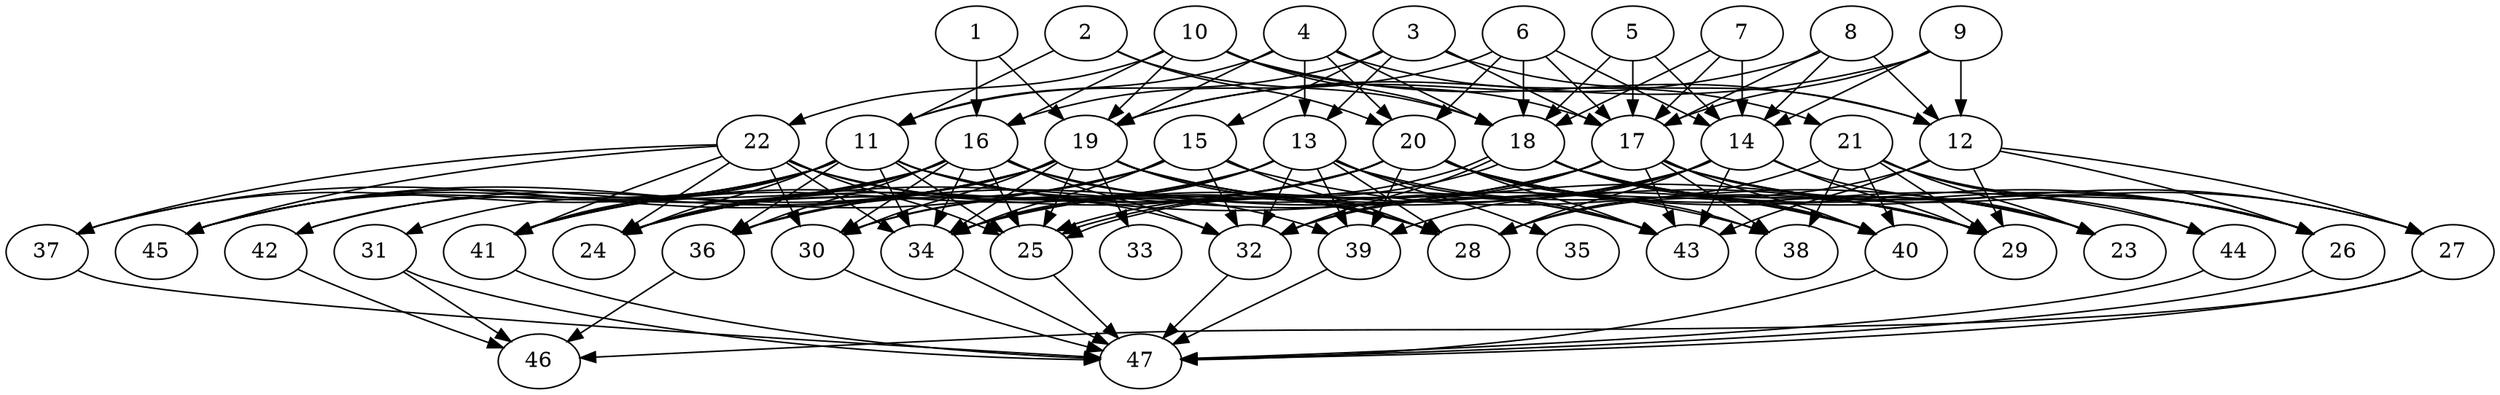 // DAG (tier=3-complex, mode=compute, n=47, ccr=0.464, fat=0.738, density=0.671, regular=0.356, jump=0.280, mindata=1048576, maxdata=16777216)
// DAG automatically generated by daggen at Sun Aug 24 16:33:34 2025
// /home/ermia/Project/Environments/daggen/bin/daggen --dot --ccr 0.464 --fat 0.738 --regular 0.356 --density 0.671 --jump 0.280 --mindata 1048576 --maxdata 16777216 -n 47 
digraph G {
  1 [size="1906919234437382144", alpha="0.17", expect_size="953459617218691072"]
  1 -> 16 [size ="12302069792768"]
  1 -> 19 [size ="12302069792768"]
  2 [size="31558241502789480", alpha="0.10", expect_size="15779120751394740"]
  2 -> 11 [size ="667750678659072"]
  2 -> 18 [size ="667750678659072"]
  2 -> 20 [size ="667750678659072"]
  3 [size="11913933752045392", alpha="0.02", expect_size="5956966876022696"]
  3 -> 11 [size ="1224727448256512"]
  3 -> 12 [size ="1224727448256512"]
  3 -> 13 [size ="1224727448256512"]
  3 -> 15 [size ="1224727448256512"]
  3 -> 17 [size ="1224727448256512"]
  4 [size="31495099016697348096", alpha="0.01", expect_size="15747549508348674048"]
  4 -> 11 [size ="79784520450048"]
  4 -> 13 [size ="79784520450048"]
  4 -> 18 [size ="79784520450048"]
  4 -> 19 [size ="79784520450048"]
  4 -> 20 [size ="79784520450048"]
  4 -> 21 [size ="79784520450048"]
  5 [size="61268973575201608", alpha="0.01", expect_size="30634486787600804"]
  5 -> 14 [size ="1365384900902912"]
  5 -> 17 [size ="1365384900902912"]
  5 -> 18 [size ="1365384900902912"]
  6 [size="6033422434491344", alpha="0.14", expect_size="3016711217245672"]
  6 -> 14 [size ="666254654308352"]
  6 -> 16 [size ="666254654308352"]
  6 -> 17 [size ="666254654308352"]
  6 -> 18 [size ="666254654308352"]
  6 -> 20 [size ="666254654308352"]
  7 [size="1545062935343987", alpha="0.05", expect_size="772531467671993"]
  7 -> 14 [size ="27451560296448"]
  7 -> 17 [size ="27451560296448"]
  7 -> 18 [size ="27451560296448"]
  8 [size="52945932276320960512", alpha="0.04", expect_size="26472966138160480256"]
  8 -> 12 [size ="112800680640512"]
  8 -> 14 [size ="112800680640512"]
  8 -> 17 [size ="112800680640512"]
  8 -> 19 [size ="112800680640512"]
  9 [size="2032779325789733376", alpha="0.02", expect_size="1016389662894866688"]
  9 -> 12 [size ="900172137627648"]
  9 -> 14 [size ="900172137627648"]
  9 -> 17 [size ="900172137627648"]
  9 -> 19 [size ="900172137627648"]
  10 [size="21817994721122480", alpha="0.03", expect_size="10908997360561240"]
  10 -> 12 [size ="472866369830912"]
  10 -> 16 [size ="472866369830912"]
  10 -> 17 [size ="472866369830912"]
  10 -> 18 [size ="472866369830912"]
  10 -> 19 [size ="472866369830912"]
  10 -> 22 [size ="472866369830912"]
  11 [size="3457262414177607168", alpha="0.17", expect_size="1728631207088803584"]
  11 -> 24 [size ="1199719262978048"]
  11 -> 25 [size ="1199719262978048"]
  11 -> 29 [size ="1199719262978048"]
  11 -> 31 [size ="1199719262978048"]
  11 -> 34 [size ="1199719262978048"]
  11 -> 36 [size ="1199719262978048"]
  11 -> 37 [size ="1199719262978048"]
  11 -> 39 [size ="1199719262978048"]
  11 -> 41 [size ="1199719262978048"]
  11 -> 42 [size ="1199719262978048"]
  11 -> 43 [size ="1199719262978048"]
  11 -> 45 [size ="1199719262978048"]
  12 [size="82501459210438192", alpha="0.20", expect_size="41250729605219096"]
  12 -> 26 [size ="153307054080000"]
  12 -> 27 [size ="153307054080000"]
  12 -> 28 [size ="153307054080000"]
  12 -> 29 [size ="153307054080000"]
  12 -> 43 [size ="153307054080000"]
  13 [size="1992248359960631574528", alpha="0.05", expect_size="996124179980315787264"]
  13 -> 28 [size ="1266637395197952"]
  13 -> 29 [size ="1266637395197952"]
  13 -> 30 [size ="1266637395197952"]
  13 -> 32 [size ="1266637395197952"]
  13 -> 34 [size ="1266637395197952"]
  13 -> 35 [size ="1266637395197952"]
  13 -> 39 [size ="1266637395197952"]
  13 -> 41 [size ="1266637395197952"]
  13 -> 43 [size ="1266637395197952"]
  14 [size="19012318067018592", alpha="0.10", expect_size="9506159033509296"]
  14 -> 23 [size ="565151124160512"]
  14 -> 28 [size ="565151124160512"]
  14 -> 29 [size ="565151124160512"]
  14 -> 32 [size ="565151124160512"]
  14 -> 34 [size ="565151124160512"]
  14 -> 39 [size ="565151124160512"]
  14 -> 43 [size ="565151124160512"]
  15 [size="844348459173774208", alpha="0.10", expect_size="422174229586887104"]
  15 -> 23 [size ="295980289228800"]
  15 -> 24 [size ="295980289228800"]
  15 -> 28 [size ="295980289228800"]
  15 -> 32 [size ="295980289228800"]
  15 -> 34 [size ="295980289228800"]
  15 -> 36 [size ="295980289228800"]
  15 -> 45 [size ="295980289228800"]
  16 [size="2281058327766776064", alpha="0.08", expect_size="1140529163883388032"]
  16 -> 24 [size ="1502663564853248"]
  16 -> 25 [size ="1502663564853248"]
  16 -> 28 [size ="1502663564853248"]
  16 -> 30 [size ="1502663564853248"]
  16 -> 32 [size ="1502663564853248"]
  16 -> 34 [size ="1502663564853248"]
  16 -> 36 [size ="1502663564853248"]
  16 -> 38 [size ="1502663564853248"]
  16 -> 41 [size ="1502663564853248"]
  16 -> 45 [size ="1502663564853248"]
  17 [size="39506322491099316224", alpha="0.11", expect_size="19753161245549658112"]
  17 -> 23 [size ="92797096951808"]
  17 -> 24 [size ="92797096951808"]
  17 -> 25 [size ="92797096951808"]
  17 -> 26 [size ="92797096951808"]
  17 -> 27 [size ="92797096951808"]
  17 -> 32 [size ="92797096951808"]
  17 -> 36 [size ="92797096951808"]
  17 -> 38 [size ="92797096951808"]
  17 -> 40 [size ="92797096951808"]
  17 -> 43 [size ="92797096951808"]
  18 [size="6519707207655740", alpha="0.02", expect_size="3259853603827870"]
  18 -> 23 [size ="420134447480832"]
  18 -> 25 [size ="420134447480832"]
  18 -> 25 [size ="420134447480832"]
  18 -> 26 [size ="420134447480832"]
  18 -> 27 [size ="420134447480832"]
  18 -> 29 [size ="420134447480832"]
  18 -> 32 [size ="420134447480832"]
  18 -> 40 [size ="420134447480832"]
  19 [size="13338762352162504704", alpha="0.06", expect_size="6669381176081252352"]
  19 -> 24 [size ="44995285352448"]
  19 -> 25 [size ="44995285352448"]
  19 -> 28 [size ="44995285352448"]
  19 -> 29 [size ="44995285352448"]
  19 -> 30 [size ="44995285352448"]
  19 -> 33 [size ="44995285352448"]
  19 -> 34 [size ="44995285352448"]
  19 -> 37 [size ="44995285352448"]
  19 -> 40 [size ="44995285352448"]
  19 -> 42 [size ="44995285352448"]
  19 -> 43 [size ="44995285352448"]
  19 -> 45 [size ="44995285352448"]
  20 [size="643474007487251", alpha="0.15", expect_size="321737003743625"]
  20 -> 24 [size ="11424352960512"]
  20 -> 26 [size ="11424352960512"]
  20 -> 30 [size ="11424352960512"]
  20 -> 34 [size ="11424352960512"]
  20 -> 38 [size ="11424352960512"]
  20 -> 39 [size ="11424352960512"]
  20 -> 40 [size ="11424352960512"]
  20 -> 41 [size ="11424352960512"]
  20 -> 43 [size ="11424352960512"]
  20 -> 44 [size ="11424352960512"]
  21 [size="210911780891921481728", alpha="0.16", expect_size="105455890445960740864"]
  21 -> 23 [size ="283459192881152"]
  21 -> 26 [size ="283459192881152"]
  21 -> 28 [size ="283459192881152"]
  21 -> 29 [size ="283459192881152"]
  21 -> 38 [size ="283459192881152"]
  21 -> 40 [size ="283459192881152"]
  21 -> 44 [size ="283459192881152"]
  22 [size="2034864488448000000000", alpha="0.01", expect_size="1017432244224000000000"]
  22 -> 24 [size ="1284636672000000"]
  22 -> 25 [size ="1284636672000000"]
  22 -> 28 [size ="1284636672000000"]
  22 -> 30 [size ="1284636672000000"]
  22 -> 32 [size ="1284636672000000"]
  22 -> 34 [size ="1284636672000000"]
  22 -> 37 [size ="1284636672000000"]
  22 -> 41 [size ="1284636672000000"]
  22 -> 45 [size ="1284636672000000"]
  23 [size="23819684706887508", alpha="0.15", expect_size="11909842353443754"]
  24 [size="13354387269440396", alpha="0.13", expect_size="6677193634720198"]
  25 [size="3978392683065561317376", alpha="0.07", expect_size="1989196341532780658688"]
  25 -> 47 [size ="2008607524651008"]
  26 [size="4407643094395772928", alpha="0.18", expect_size="2203821547197886464"]
  26 -> 47 [size ="1532449834139648"]
  27 [size="3239689670623232000000", alpha="0.18", expect_size="1619844835311616000000"]
  27 -> 46 [size ="1751562321920000"]
  27 -> 47 [size ="1751562321920000"]
  28 [size="312285002097470784", alpha="0.11", expect_size="156142501048735392"]
  29 [size="2086600100981491367936", alpha="0.10", expect_size="1043300050490745683968"]
  30 [size="937858361523800375296", alpha="0.10", expect_size="468929180761900187648"]
  30 -> 47 [size ="766504702312448"]
  31 [size="770540247400129920", alpha="0.04", expect_size="385270123700064960"]
  31 -> 46 [size ="1226552599642112"]
  31 -> 47 [size ="1226552599642112"]
  32 [size="230077751516406480896", alpha="0.05", expect_size="115038875758203240448"]
  32 -> 47 [size ="300381422747648"]
  33 [size="300268396124990", alpha="0.17", expect_size="150134198062495"]
  34 [size="10038960922188316", alpha="0.18", expect_size="5019480461094158"]
  34 -> 47 [size ="23704201330688"]
  35 [size="1374134089945126400", alpha="0.14", expect_size="687067044972563200"]
  36 [size="413256563637906046976", alpha="0.03", expect_size="206628281818953023488"]
  36 -> 46 [size ="443850275422208"]
  37 [size="984345085705020", alpha="0.12", expect_size="492172542852510"]
  37 -> 47 [size ="23535288320000"]
  38 [size="123332272310078930944", alpha="0.19", expect_size="61666136155039465472"]
  39 [size="256416603152731136", alpha="0.12", expect_size="128208301576365568"]
  39 -> 47 [size ="233329769054208"]
  40 [size="582209440822028160", alpha="0.14", expect_size="291104720411014080"]
  40 -> 47 [size ="1031140857085952"]
  41 [size="171683729539726112", alpha="0.04", expect_size="85841864769863056"]
  41 -> 47 [size ="115897754714112"]
  42 [size="722887995938409856", alpha="0.19", expect_size="361443997969204928"]
  42 -> 46 [size ="639613106388992"]
  43 [size="108307598381416448000", alpha="0.13", expect_size="54153799190708224000"]
  44 [size="944696396011972096", alpha="0.08", expect_size="472348198005986048"]
  44 -> 47 [size ="363527785152512"]
  45 [size="893055011282445312", alpha="0.15", expect_size="446527505641222656"]
  46 [size="11667513866229800", alpha="0.18", expect_size="5833756933114900"]
  47 [size="1045064785729377280", alpha="0.01", expect_size="522532392864688640"]
}